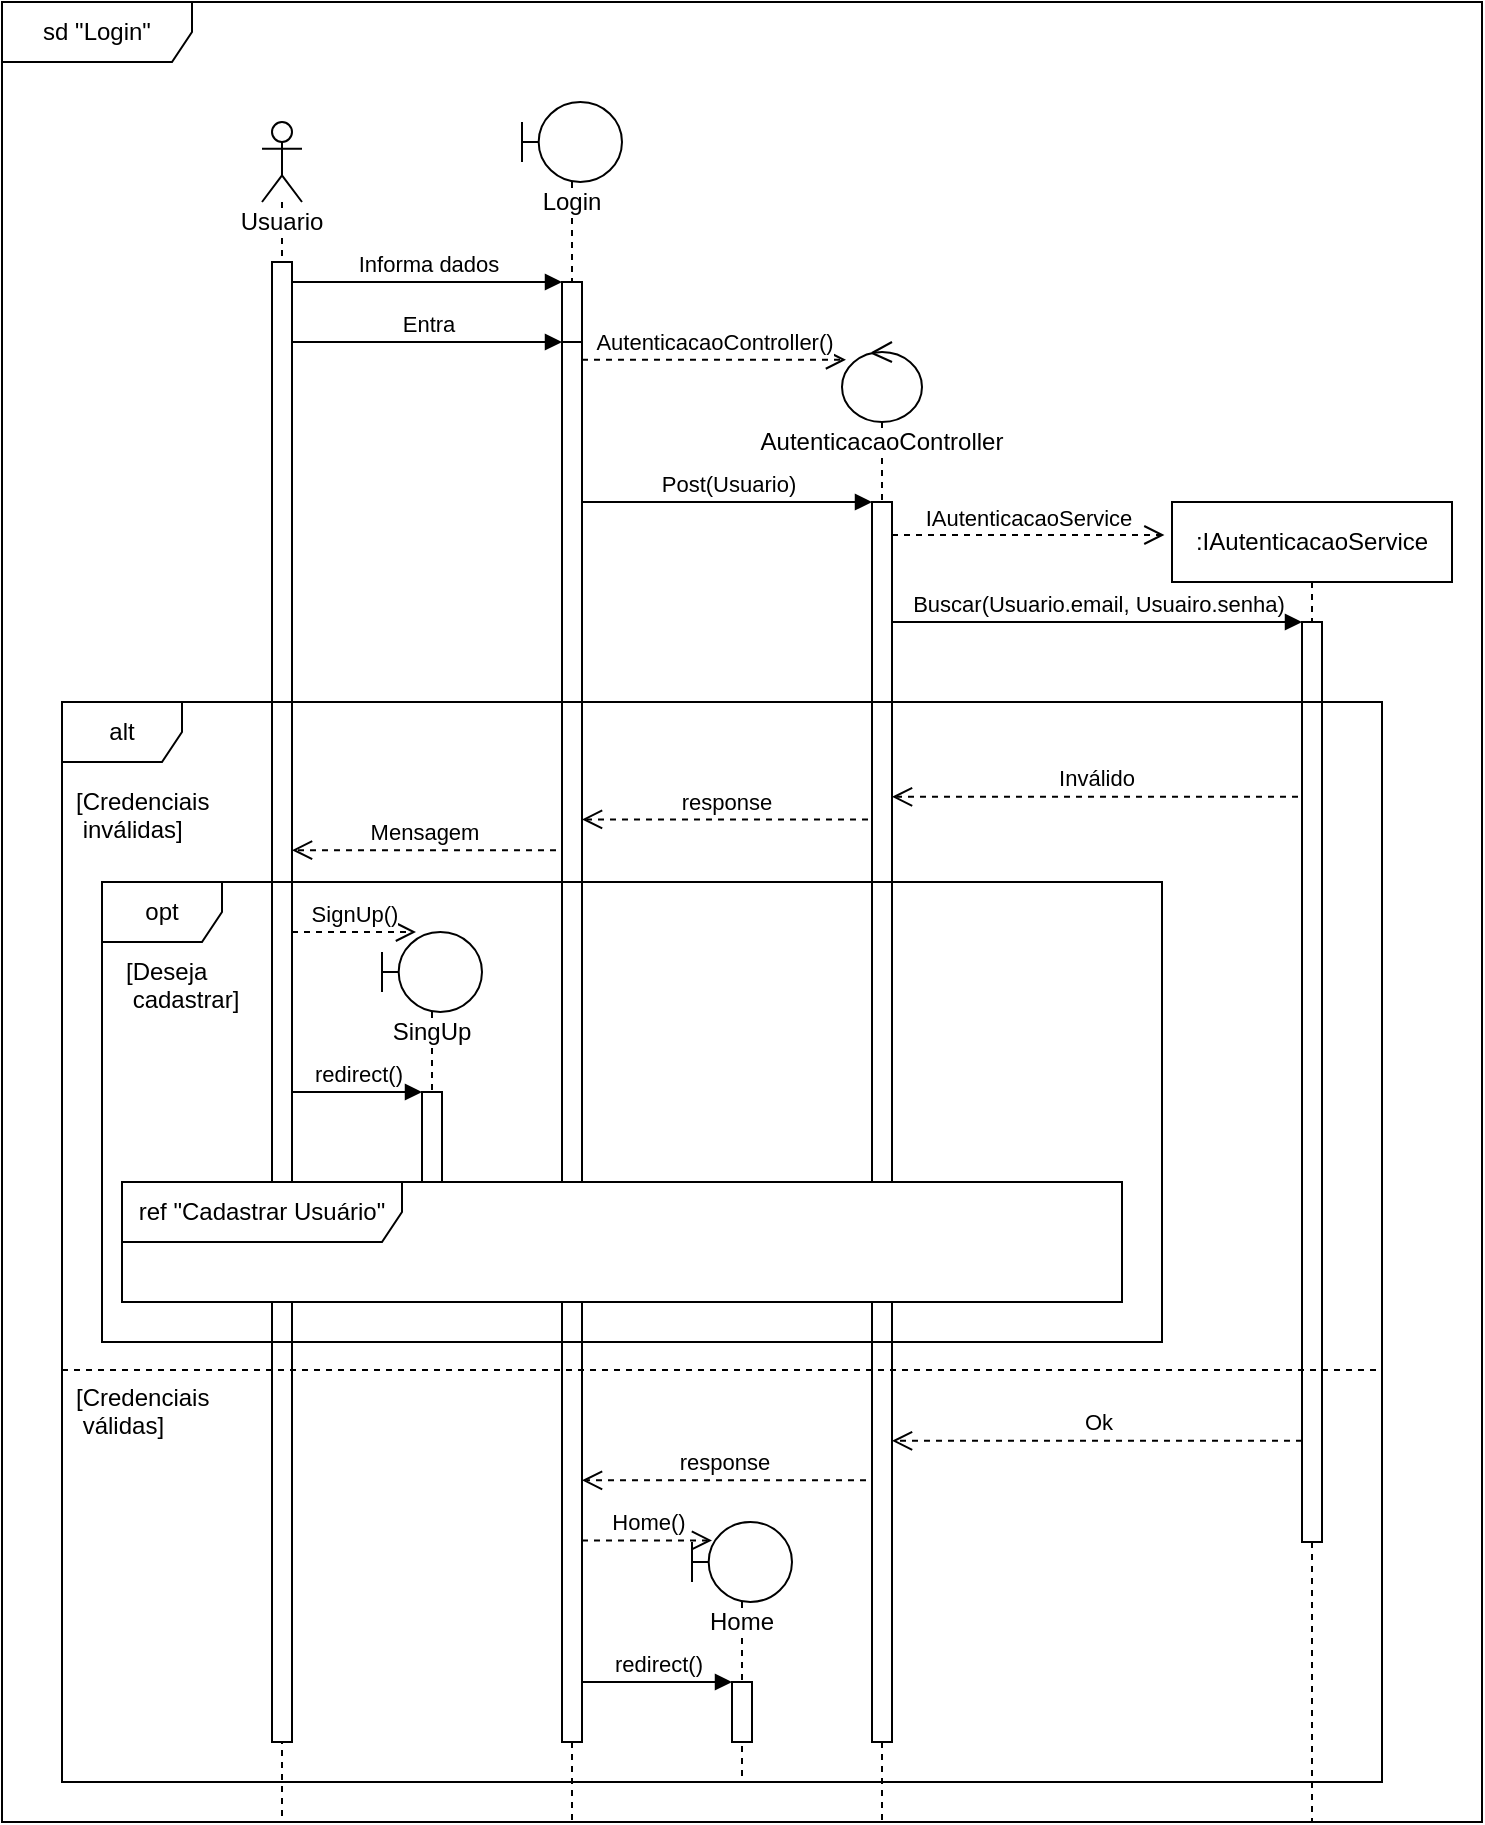 <mxfile version="10.4.9" type="google"><diagram name="Page-1" id="13e1069c-82ec-6db2-03f1-153e76fe0fe0"><mxGraphModel dx="-139" dy="515" grid="1" gridSize="10" guides="1" tooltips="1" connect="1" arrows="1" fold="1" page="1" pageScale="1" pageWidth="1100" pageHeight="850" background="#ffffff" math="0" shadow="0"><root><mxCell id="0"/><mxCell id="1" parent="0"/><mxCell id="gyXJ7qq3A0urhOG2i3jT-1" value="sd &quot;Login&quot;" style="shape=umlFrame;whiteSpace=wrap;html=1;width=95;height=30;" vertex="1" parent="1"><mxGeometry x="1180" y="70" width="740" height="910" as="geometry"/></mxCell><mxCell id="gyXJ7qq3A0urhOG2i3jT-2" value="Usuario" style="shape=umlLifeline;participant=umlActor;perimeter=lifelinePerimeter;whiteSpace=wrap;html=1;container=1;collapsible=0;recursiveResize=0;verticalAlign=top;spacingTop=36;labelBackgroundColor=#ffffff;outlineConnect=0;" vertex="1" parent="1"><mxGeometry x="1310" y="130" width="20" height="850" as="geometry"/></mxCell><mxCell id="gyXJ7qq3A0urhOG2i3jT-3" value="" style="html=1;points=[];perimeter=orthogonalPerimeter;" vertex="1" parent="gyXJ7qq3A0urhOG2i3jT-2"><mxGeometry x="5" y="70" width="10" height="740" as="geometry"/></mxCell><mxCell id="gyXJ7qq3A0urhOG2i3jT-4" value="Login&lt;br&gt;" style="shape=umlLifeline;participant=umlBoundary;perimeter=lifelinePerimeter;whiteSpace=wrap;html=1;container=1;collapsible=0;recursiveResize=0;verticalAlign=top;spacingTop=36;labelBackgroundColor=#ffffff;outlineConnect=0;" vertex="1" parent="1"><mxGeometry x="1440" y="120" width="50" height="860" as="geometry"/></mxCell><mxCell id="gyXJ7qq3A0urhOG2i3jT-5" value="" style="html=1;points=[];perimeter=orthogonalPerimeter;" vertex="1" parent="gyXJ7qq3A0urhOG2i3jT-4"><mxGeometry x="20" y="90" width="10" height="30" as="geometry"/></mxCell><mxCell id="gyXJ7qq3A0urhOG2i3jT-6" value="" style="html=1;points=[];perimeter=orthogonalPerimeter;" vertex="1" parent="gyXJ7qq3A0urhOG2i3jT-4"><mxGeometry x="20" y="120" width="10" height="700" as="geometry"/></mxCell><mxCell id="gyXJ7qq3A0urhOG2i3jT-7" value="AutenticacaoController&lt;br&gt;" style="shape=umlLifeline;participant=umlControl;perimeter=lifelinePerimeter;whiteSpace=wrap;html=1;container=1;collapsible=0;recursiveResize=0;verticalAlign=top;spacingTop=36;labelBackgroundColor=#ffffff;outlineConnect=0;" vertex="1" parent="1"><mxGeometry x="1600" y="240" width="40" height="740" as="geometry"/></mxCell><mxCell id="gyXJ7qq3A0urhOG2i3jT-8" value="" style="html=1;points=[];perimeter=orthogonalPerimeter;" vertex="1" parent="gyXJ7qq3A0urhOG2i3jT-7"><mxGeometry x="15" y="80" width="10" height="620" as="geometry"/></mxCell><mxCell id="gyXJ7qq3A0urhOG2i3jT-9" value=":IAutenticacaoService" style="shape=umlLifeline;perimeter=lifelinePerimeter;whiteSpace=wrap;html=1;container=1;collapsible=0;recursiveResize=0;outlineConnect=0;" vertex="1" parent="1"><mxGeometry x="1765" y="320" width="140" height="660" as="geometry"/></mxCell><mxCell id="gyXJ7qq3A0urhOG2i3jT-10" value="" style="html=1;points=[];perimeter=orthogonalPerimeter;" vertex="1" parent="gyXJ7qq3A0urhOG2i3jT-9"><mxGeometry x="65" y="60" width="10" height="460" as="geometry"/></mxCell><mxCell id="gyXJ7qq3A0urhOG2i3jT-11" value="Informa dados" style="html=1;verticalAlign=bottom;endArrow=block;entryX=0;entryY=0;" edge="1" parent="1" source="gyXJ7qq3A0urhOG2i3jT-3" target="gyXJ7qq3A0urhOG2i3jT-5"><mxGeometry relative="1" as="geometry"><mxPoint x="1390" y="220" as="sourcePoint"/></mxGeometry></mxCell><mxCell id="gyXJ7qq3A0urhOG2i3jT-12" value="Entra" style="html=1;verticalAlign=bottom;endArrow=block;entryX=0;entryY=0;" edge="1" parent="1" source="gyXJ7qq3A0urhOG2i3jT-3" target="gyXJ7qq3A0urhOG2i3jT-6"><mxGeometry relative="1" as="geometry"><mxPoint x="1257.5" y="475" as="sourcePoint"/></mxGeometry></mxCell><mxCell id="gyXJ7qq3A0urhOG2i3jT-13" value="AutenticacaoController()" style="html=1;verticalAlign=bottom;endArrow=open;dashed=1;endSize=8;entryX=0.05;entryY=0.012;entryDx=0;entryDy=0;entryPerimeter=0;" edge="1" parent="1" source="gyXJ7qq3A0urhOG2i3jT-6" target="gyXJ7qq3A0urhOG2i3jT-7"><mxGeometry relative="1" as="geometry"><mxPoint x="1750" y="460" as="sourcePoint"/><mxPoint x="1670" y="460" as="targetPoint"/></mxGeometry></mxCell><mxCell id="gyXJ7qq3A0urhOG2i3jT-14" value="Post(Usuario)" style="html=1;verticalAlign=bottom;endArrow=block;entryX=0;entryY=0;" edge="1" parent="1" source="gyXJ7qq3A0urhOG2i3jT-6" target="gyXJ7qq3A0urhOG2i3jT-8"><mxGeometry relative="1" as="geometry"><mxPoint x="1545" y="335" as="sourcePoint"/></mxGeometry></mxCell><mxCell id="gyXJ7qq3A0urhOG2i3jT-15" value="response&lt;br&gt;" style="html=1;verticalAlign=bottom;endArrow=open;dashed=1;endSize=8;exitX=-0.3;exitY=0.789;exitDx=0;exitDy=0;exitPerimeter=0;" edge="1" parent="1" source="gyXJ7qq3A0urhOG2i3jT-8" target="gyXJ7qq3A0urhOG2i3jT-6"><mxGeometry relative="1" as="geometry"><mxPoint x="1545" y="411" as="targetPoint"/></mxGeometry></mxCell><mxCell id="gyXJ7qq3A0urhOG2i3jT-16" value="&lt;span&gt;IAutenticacaoService&lt;/span&gt;" style="html=1;verticalAlign=bottom;endArrow=open;dashed=1;endSize=8;entryX=-0.027;entryY=0.025;entryDx=0;entryDy=0;entryPerimeter=0;" edge="1" parent="1" source="gyXJ7qq3A0urhOG2i3jT-8" target="gyXJ7qq3A0urhOG2i3jT-9"><mxGeometry relative="1" as="geometry"><mxPoint x="1450" y="700" as="sourcePoint"/><mxPoint x="1710" y="320" as="targetPoint"/></mxGeometry></mxCell><mxCell id="gyXJ7qq3A0urhOG2i3jT-17" value="Buscar(Usuario.email, Usuairo.senha)" style="html=1;verticalAlign=bottom;endArrow=block;entryX=0;entryY=0;" edge="1" parent="1" source="gyXJ7qq3A0urhOG2i3jT-8" target="gyXJ7qq3A0urhOG2i3jT-10"><mxGeometry relative="1" as="geometry"><mxPoint x="1720" y="380" as="sourcePoint"/></mxGeometry></mxCell><mxCell id="gyXJ7qq3A0urhOG2i3jT-18" value="Mensagem" style="html=1;verticalAlign=bottom;endArrow=open;dashed=1;endSize=8;exitX=-0.3;exitY=0.363;exitDx=0;exitDy=0;exitPerimeter=0;" edge="1" parent="1" source="gyXJ7qq3A0urhOG2i3jT-6" target="gyXJ7qq3A0urhOG2i3jT-3"><mxGeometry relative="1" as="geometry"><mxPoint x="1440" y="440" as="sourcePoint"/><mxPoint x="1360" y="440" as="targetPoint"/></mxGeometry></mxCell><mxCell id="gyXJ7qq3A0urhOG2i3jT-19" value="[Credenciais&lt;br&gt;&amp;nbsp;válidas]" style="text;html=1;resizable=0;points=[];autosize=1;align=left;verticalAlign=top;spacingTop=-4;" vertex="1" parent="1"><mxGeometry x="1215" y="758" width="80" height="30" as="geometry"/></mxCell><mxCell id="gyXJ7qq3A0urhOG2i3jT-20" value="[Credenciais&lt;br&gt;&amp;nbsp;inválidas]" style="text;html=1;resizable=0;points=[];autosize=1;align=left;verticalAlign=top;spacingTop=-4;" vertex="1" parent="1"><mxGeometry x="1215" y="460" width="80" height="30" as="geometry"/></mxCell><mxCell id="gyXJ7qq3A0urhOG2i3jT-21" value="" style="line;strokeWidth=1;fillColor=none;align=left;verticalAlign=middle;spacingTop=-1;spacingLeft=3;spacingRight=3;rotatable=0;labelPosition=right;points=[];portConstraint=eastwest;dashed=1;" vertex="1" parent="1"><mxGeometry x="1210" y="750" width="660" height="8" as="geometry"/></mxCell><mxCell id="gyXJ7qq3A0urhOG2i3jT-22" value="Inválido" style="html=1;verticalAlign=bottom;endArrow=open;dashed=1;endSize=8;exitX=-0.2;exitY=0.19;exitDx=0;exitDy=0;exitPerimeter=0;" edge="1" parent="1" source="gyXJ7qq3A0urhOG2i3jT-10" target="gyXJ7qq3A0urhOG2i3jT-8"><mxGeometry relative="1" as="geometry"><mxPoint x="1480" y="605" as="targetPoint"/><mxPoint x="1625" y="605" as="sourcePoint"/></mxGeometry></mxCell><mxCell id="gyXJ7qq3A0urhOG2i3jT-23" value="Ok&lt;br&gt;" style="html=1;verticalAlign=bottom;endArrow=open;dashed=1;endSize=8;exitX=0;exitY=0.89;exitDx=0;exitDy=0;exitPerimeter=0;" edge="1" parent="1" source="gyXJ7qq3A0urhOG2i3jT-10" target="gyXJ7qq3A0urhOG2i3jT-8"><mxGeometry relative="1" as="geometry"><mxPoint x="1635" y="503" as="targetPoint"/><mxPoint x="1797" y="503" as="sourcePoint"/></mxGeometry></mxCell><mxCell id="gyXJ7qq3A0urhOG2i3jT-25" value="Home&lt;br&gt;" style="shape=umlLifeline;participant=umlBoundary;perimeter=lifelinePerimeter;whiteSpace=wrap;html=1;container=1;collapsible=0;recursiveResize=0;verticalAlign=top;spacingTop=36;labelBackgroundColor=#ffffff;outlineConnect=0;" vertex="1" parent="1"><mxGeometry x="1525" y="830" width="50" height="130" as="geometry"/></mxCell><mxCell id="gyXJ7qq3A0urhOG2i3jT-34" value="" style="html=1;points=[];perimeter=orthogonalPerimeter;" vertex="1" parent="gyXJ7qq3A0urhOG2i3jT-25"><mxGeometry x="20" y="80" width="10" height="30" as="geometry"/></mxCell><mxCell id="gyXJ7qq3A0urhOG2i3jT-28" value="response&lt;br&gt;" style="html=1;verticalAlign=bottom;endArrow=open;dashed=1;endSize=8;exitX=-0.2;exitY=0.256;exitDx=0;exitDy=0;exitPerimeter=0;" edge="1" parent="1" source="gyXJ7qq3A0urhOG2i3jT-8" target="gyXJ7qq3A0urhOG2i3jT-6"><mxGeometry relative="1" as="geometry"><mxPoint x="1480" y="623" as="targetPoint"/><mxPoint x="1622" y="623" as="sourcePoint"/></mxGeometry></mxCell><mxCell id="gyXJ7qq3A0urhOG2i3jT-33" value="Home()" style="html=1;verticalAlign=bottom;endArrow=open;dashed=1;endSize=8;entryX=0.2;entryY=0.071;entryDx=0;entryDy=0;entryPerimeter=0;" edge="1" parent="1" source="gyXJ7qq3A0urhOG2i3jT-6" target="gyXJ7qq3A0urhOG2i3jT-25"><mxGeometry relative="1" as="geometry"><mxPoint x="1480" y="287" as="sourcePoint"/><mxPoint x="1610" y="287" as="targetPoint"/></mxGeometry></mxCell><mxCell id="gyXJ7qq3A0urhOG2i3jT-35" value="redirect()" style="html=1;verticalAlign=bottom;endArrow=block;entryX=0;entryY=0;" edge="1" target="gyXJ7qq3A0urhOG2i3jT-34" parent="1" source="gyXJ7qq3A0urhOG2i3jT-6"><mxGeometry relative="1" as="geometry"><mxPoint x="1470" y="720" as="sourcePoint"/></mxGeometry></mxCell><mxCell id="gyXJ7qq3A0urhOG2i3jT-39" value="opt" style="shape=umlFrame;whiteSpace=wrap;html=1;" vertex="1" parent="1"><mxGeometry x="1230" y="510" width="530" height="230" as="geometry"/></mxCell><mxCell id="gyXJ7qq3A0urhOG2i3jT-40" value="[Deseja&lt;br&gt;&amp;nbsp;cadastrar]&lt;br&gt;" style="text;html=1;resizable=0;points=[];autosize=1;align=left;verticalAlign=top;spacingTop=-4;" vertex="1" parent="1"><mxGeometry x="1240" y="545" width="70" height="30" as="geometry"/></mxCell><mxCell id="gyXJ7qq3A0urhOG2i3jT-42" value="SingUp&lt;br&gt;" style="shape=umlLifeline;participant=umlBoundary;perimeter=lifelinePerimeter;whiteSpace=wrap;html=1;container=1;collapsible=0;recursiveResize=0;verticalAlign=top;spacingTop=36;labelBackgroundColor=#ffffff;outlineConnect=0;" vertex="1" parent="1"><mxGeometry x="1370" y="535" width="50" height="130" as="geometry"/></mxCell><mxCell id="gyXJ7qq3A0urhOG2i3jT-43" value="" style="html=1;points=[];perimeter=orthogonalPerimeter;" vertex="1" parent="gyXJ7qq3A0urhOG2i3jT-42"><mxGeometry x="20" y="80" width="10" height="50" as="geometry"/></mxCell><mxCell id="gyXJ7qq3A0urhOG2i3jT-45" value="SignUp()" style="html=1;verticalAlign=bottom;endArrow=open;dashed=1;endSize=8;entryX=0.34;entryY=0;entryDx=0;entryDy=0;entryPerimeter=0;" edge="1" parent="1" source="gyXJ7qq3A0urhOG2i3jT-3" target="gyXJ7qq3A0urhOG2i3jT-42"><mxGeometry relative="1" as="geometry"><mxPoint x="1480" y="849" as="sourcePoint"/><mxPoint x="1545" y="849" as="targetPoint"/></mxGeometry></mxCell><mxCell id="gyXJ7qq3A0urhOG2i3jT-46" value="redirect()" style="html=1;verticalAlign=bottom;endArrow=block;" edge="1" parent="1" source="gyXJ7qq3A0urhOG2i3jT-3" target="gyXJ7qq3A0urhOG2i3jT-43"><mxGeometry relative="1" as="geometry"><mxPoint x="1480" y="920" as="sourcePoint"/><mxPoint x="1555" y="920" as="targetPoint"/></mxGeometry></mxCell><mxCell id="gyXJ7qq3A0urhOG2i3jT-47" value="ref &quot;Cadastrar Usuário&quot;" style="shape=umlFrame;whiteSpace=wrap;html=1;width=140;height=30;swimlaneFillColor=#ffffff;" vertex="1" parent="1"><mxGeometry x="1240" y="660" width="500" height="60" as="geometry"/></mxCell><mxCell id="gyXJ7qq3A0urhOG2i3jT-24" value="alt" style="shape=umlFrame;whiteSpace=wrap;html=1;" vertex="1" parent="1"><mxGeometry x="1210" y="420" width="660" height="540" as="geometry"/></mxCell></root></mxGraphModel></diagram></mxfile>